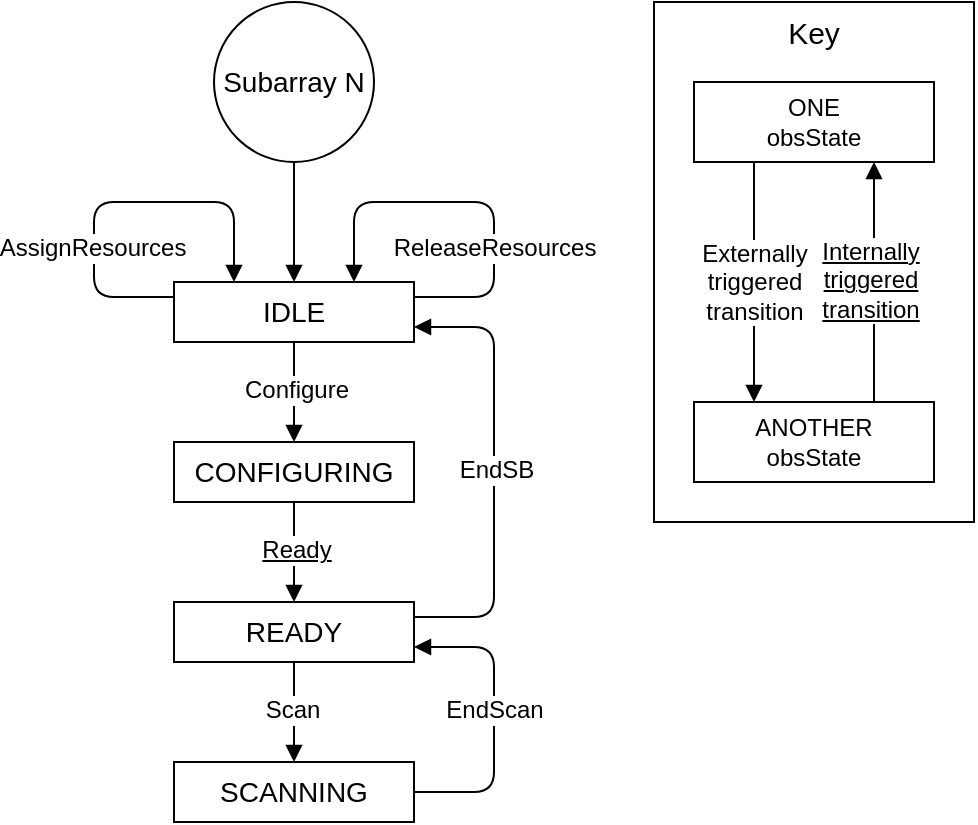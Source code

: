 <mxfile version="12.4.2" type="device" pages="1"><diagram id="MRZmtHxMSyksXKZUMyJi" name="Page-1"><mxGraphModel dx="1506" dy="816" grid="1" gridSize="10" guides="1" tooltips="1" connect="1" arrows="1" fold="1" page="0" pageScale="1" pageWidth="850" pageHeight="1100" math="0" shadow="0"><root><mxCell id="0"/><mxCell id="1" parent="0"/><mxCell id="SXykU2EW5vL6NDGBn0Vi-2" style="edgeStyle=orthogonalEdgeStyle;rounded=0;orthogonalLoop=1;jettySize=auto;html=1;exitX=0.5;exitY=1;exitDx=0;exitDy=0;entryX=0.5;entryY=0;entryDx=0;entryDy=0;endArrow=block;endFill=1;" parent="1" source="3lzWkSq8W15jNmmupDHY-1" target="SXykU2EW5vL6NDGBn0Vi-1" edge="1"><mxGeometry relative="1" as="geometry"/></mxCell><mxCell id="3lzWkSq8W15jNmmupDHY-1" value="&lt;div style=&quot;&quot;&gt;Subarray N&lt;/div&gt;" style="ellipse;whiteSpace=wrap;html=1;aspect=fixed;shadow=0;strokeColor=#000000;strokeWidth=1;fillColor=#ffffff;gradientColor=none;fontFamily=Helvetica;fontSize=14;align=center;" parent="1" vertex="1"><mxGeometry x="60" y="20" width="80" height="80" as="geometry"/></mxCell><mxCell id="SXykU2EW5vL6NDGBn0Vi-6" style="edgeStyle=orthogonalEdgeStyle;rounded=0;orthogonalLoop=1;jettySize=auto;html=1;exitX=0.5;exitY=1;exitDx=0;exitDy=0;entryX=0.5;entryY=0;entryDx=0;entryDy=0;endArrow=block;endFill=1;" parent="1" source="SXykU2EW5vL6NDGBn0Vi-1" target="SXykU2EW5vL6NDGBn0Vi-3" edge="1"><mxGeometry relative="1" as="geometry"/></mxCell><mxCell id="SXykU2EW5vL6NDGBn0Vi-15" value="Configure" style="text;html=1;align=center;verticalAlign=middle;resizable=0;points=[];;labelBackgroundColor=#ffffff;" parent="SXykU2EW5vL6NDGBn0Vi-6" vertex="1" connectable="0"><mxGeometry x="-0.04" y="1" relative="1" as="geometry"><mxPoint as="offset"/></mxGeometry></mxCell><mxCell id="SXykU2EW5vL6NDGBn0Vi-1" value="&lt;font style=&quot;font-size: 14px&quot;&gt;IDLE&lt;/font&gt;" style="rounded=0;whiteSpace=wrap;html=1;" parent="1" vertex="1"><mxGeometry x="40" y="160" width="120" height="30" as="geometry"/></mxCell><mxCell id="SXykU2EW5vL6NDGBn0Vi-7" style="edgeStyle=orthogonalEdgeStyle;rounded=0;orthogonalLoop=1;jettySize=auto;html=1;exitX=0.5;exitY=1;exitDx=0;exitDy=0;entryX=0.5;entryY=0;entryDx=0;entryDy=0;endArrow=block;endFill=1;" parent="1" source="SXykU2EW5vL6NDGBn0Vi-3" target="SXykU2EW5vL6NDGBn0Vi-4" edge="1"><mxGeometry relative="1" as="geometry"/></mxCell><mxCell id="SXykU2EW5vL6NDGBn0Vi-16" value="&lt;u&gt;Ready&lt;/u&gt;" style="text;html=1;align=center;verticalAlign=middle;resizable=0;points=[];;labelBackgroundColor=#ffffff;" parent="SXykU2EW5vL6NDGBn0Vi-7" vertex="1" connectable="0"><mxGeometry x="-0.2" y="1" relative="1" as="geometry"><mxPoint y="4" as="offset"/></mxGeometry></mxCell><mxCell id="SXykU2EW5vL6NDGBn0Vi-3" value="&lt;font style=&quot;font-size: 14px&quot;&gt;CONFIGURING&lt;/font&gt;" style="rounded=0;whiteSpace=wrap;html=1;" parent="1" vertex="1"><mxGeometry x="40" y="240" width="120" height="30" as="geometry"/></mxCell><mxCell id="SXykU2EW5vL6NDGBn0Vi-8" style="edgeStyle=orthogonalEdgeStyle;rounded=0;orthogonalLoop=1;jettySize=auto;html=1;exitX=0.5;exitY=1;exitDx=0;exitDy=0;entryX=0.5;entryY=0;entryDx=0;entryDy=0;endArrow=block;endFill=1;" parent="1" source="SXykU2EW5vL6NDGBn0Vi-4" target="SXykU2EW5vL6NDGBn0Vi-5" edge="1"><mxGeometry relative="1" as="geometry"/></mxCell><mxCell id="SXykU2EW5vL6NDGBn0Vi-17" value="Scan" style="text;html=1;align=center;verticalAlign=middle;resizable=0;points=[];;labelBackgroundColor=#ffffff;" parent="SXykU2EW5vL6NDGBn0Vi-8" vertex="1" connectable="0"><mxGeometry x="-0.16" y="-1" relative="1" as="geometry"><mxPoint y="3" as="offset"/></mxGeometry></mxCell><mxCell id="SXykU2EW5vL6NDGBn0Vi-10" style="edgeStyle=orthogonalEdgeStyle;rounded=1;orthogonalLoop=1;jettySize=auto;html=1;exitX=1;exitY=0.25;exitDx=0;exitDy=0;entryX=1;entryY=0.75;entryDx=0;entryDy=0;endArrow=block;endFill=1;" parent="1" source="SXykU2EW5vL6NDGBn0Vi-4" target="SXykU2EW5vL6NDGBn0Vi-1" edge="1"><mxGeometry relative="1" as="geometry"><Array as="points"><mxPoint x="200" y="328"/><mxPoint x="200" y="183"/></Array></mxGeometry></mxCell><mxCell id="SXykU2EW5vL6NDGBn0Vi-20" value="EndSB" style="text;html=1;align=center;verticalAlign=middle;resizable=0;points=[];;labelBackgroundColor=#ffffff;" parent="SXykU2EW5vL6NDGBn0Vi-10" vertex="1" connectable="0"><mxGeometry x="-0.004" y="-1" relative="1" as="geometry"><mxPoint y="-2" as="offset"/></mxGeometry></mxCell><mxCell id="SXykU2EW5vL6NDGBn0Vi-4" value="&lt;font style=&quot;font-size: 14px&quot;&gt;READY&lt;/font&gt;" style="rounded=0;whiteSpace=wrap;html=1;" parent="1" vertex="1"><mxGeometry x="40" y="320" width="120" height="30" as="geometry"/></mxCell><mxCell id="SXykU2EW5vL6NDGBn0Vi-9" style="edgeStyle=orthogonalEdgeStyle;rounded=1;orthogonalLoop=1;jettySize=auto;html=1;exitX=1;exitY=0.5;exitDx=0;exitDy=0;entryX=1;entryY=0.75;entryDx=0;entryDy=0;endArrow=block;endFill=1;" parent="1" source="SXykU2EW5vL6NDGBn0Vi-5" target="SXykU2EW5vL6NDGBn0Vi-4" edge="1"><mxGeometry relative="1" as="geometry"><Array as="points"><mxPoint x="200" y="415"/><mxPoint x="200" y="343"/></Array></mxGeometry></mxCell><mxCell id="SXykU2EW5vL6NDGBn0Vi-19" value="EndScan" style="text;html=1;align=center;verticalAlign=middle;resizable=0;points=[];;labelBackgroundColor=#ffffff;" parent="SXykU2EW5vL6NDGBn0Vi-9" vertex="1" connectable="0"><mxGeometry x="-0.013" relative="1" as="geometry"><mxPoint y="-6" as="offset"/></mxGeometry></mxCell><mxCell id="SXykU2EW5vL6NDGBn0Vi-5" value="&lt;font style=&quot;font-size: 14px&quot;&gt;SCANNING&lt;/font&gt;" style="rounded=0;whiteSpace=wrap;html=1;" parent="1" vertex="1"><mxGeometry x="40" y="400" width="120" height="30" as="geometry"/></mxCell><mxCell id="SXykU2EW5vL6NDGBn0Vi-11" style="edgeStyle=orthogonalEdgeStyle;rounded=1;orthogonalLoop=1;jettySize=auto;html=1;exitX=0.25;exitY=0;exitDx=0;exitDy=0;entryX=0;entryY=0.25;entryDx=0;entryDy=0;endArrow=none;endFill=0;startArrow=block;startFill=1;" parent="1" source="SXykU2EW5vL6NDGBn0Vi-1" target="SXykU2EW5vL6NDGBn0Vi-1" edge="1"><mxGeometry relative="1" as="geometry"><Array as="points"><mxPoint x="70" y="120"/><mxPoint y="120"/><mxPoint y="168"/></Array></mxGeometry></mxCell><mxCell id="SXykU2EW5vL6NDGBn0Vi-14" value="AssignResources" style="text;html=1;align=center;verticalAlign=middle;resizable=0;points=[];;labelBackgroundColor=#ffffff;" parent="SXykU2EW5vL6NDGBn0Vi-11" vertex="1" connectable="0"><mxGeometry x="0.343" y="-1" relative="1" as="geometry"><mxPoint as="offset"/></mxGeometry></mxCell><mxCell id="SXykU2EW5vL6NDGBn0Vi-12" style="edgeStyle=orthogonalEdgeStyle;rounded=1;orthogonalLoop=1;jettySize=auto;html=1;exitX=0.75;exitY=0;exitDx=0;exitDy=0;entryX=1;entryY=0.25;entryDx=0;entryDy=0;endArrow=none;endFill=0;startArrow=block;startFill=1;" parent="1" source="SXykU2EW5vL6NDGBn0Vi-1" target="SXykU2EW5vL6NDGBn0Vi-1" edge="1"><mxGeometry relative="1" as="geometry"><Array as="points"><mxPoint x="130" y="120"/><mxPoint x="200" y="120"/><mxPoint x="200" y="168"/></Array></mxGeometry></mxCell><mxCell id="SXykU2EW5vL6NDGBn0Vi-18" value="ReleaseResources" style="text;html=1;align=center;verticalAlign=middle;resizable=0;points=[];;labelBackgroundColor=#ffffff;" parent="SXykU2EW5vL6NDGBn0Vi-12" vertex="1" connectable="0"><mxGeometry x="0.343" relative="1" as="geometry"><mxPoint as="offset"/></mxGeometry></mxCell><mxCell id="-XiU27CyQ2NuNECoKJoz-3" value="" style="group" parent="1" vertex="1" connectable="0"><mxGeometry x="280" y="20" width="160" height="260" as="geometry"/></mxCell><mxCell id="SXykU2EW5vL6NDGBn0Vi-21" value="&lt;font style=&quot;font-size: 15px&quot;&gt;Key&lt;/font&gt;" style="rounded=0;whiteSpace=wrap;html=1;fillColor=#ffffff;align=center;verticalAlign=top;" parent="-XiU27CyQ2NuNECoKJoz-3" vertex="1"><mxGeometry width="160" height="260" as="geometry"/></mxCell><mxCell id="SXykU2EW5vL6NDGBn0Vi-22" value="ONE&lt;br&gt;obsState" style="rounded=0;whiteSpace=wrap;html=1;fillColor=#ffffff;align=center;" parent="-XiU27CyQ2NuNECoKJoz-3" vertex="1"><mxGeometry x="20" y="40" width="120" height="40" as="geometry"/></mxCell><mxCell id="SXykU2EW5vL6NDGBn0Vi-25" style="edgeStyle=orthogonalEdgeStyle;rounded=1;orthogonalLoop=1;jettySize=auto;html=1;exitX=0.75;exitY=0;exitDx=0;exitDy=0;entryX=0.75;entryY=1;entryDx=0;entryDy=0;endArrow=block;endFill=1;" parent="-XiU27CyQ2NuNECoKJoz-3" source="SXykU2EW5vL6NDGBn0Vi-23" target="SXykU2EW5vL6NDGBn0Vi-22" edge="1"><mxGeometry relative="1" as="geometry"/></mxCell><mxCell id="SXykU2EW5vL6NDGBn0Vi-26" value="&lt;u&gt;Internally&lt;br&gt;triggered&lt;br&gt;transition&lt;/u&gt;" style="text;html=1;align=center;verticalAlign=middle;resizable=0;points=[];;labelBackgroundColor=#ffffff;" parent="SXykU2EW5vL6NDGBn0Vi-25" vertex="1" connectable="0"><mxGeometry x="0.031" y="2" relative="1" as="geometry"><mxPoint y="1" as="offset"/></mxGeometry></mxCell><mxCell id="SXykU2EW5vL6NDGBn0Vi-23" value="ANOTHER&lt;br&gt;obsState" style="rounded=0;whiteSpace=wrap;html=1;fillColor=#ffffff;align=center;" parent="-XiU27CyQ2NuNECoKJoz-3" vertex="1"><mxGeometry x="20" y="200" width="120" height="40" as="geometry"/></mxCell><mxCell id="SXykU2EW5vL6NDGBn0Vi-24" value="&lt;font style=&quot;font-size: 12px&quot;&gt;Externally&lt;br&gt;triggered&lt;br&gt;transition&lt;/font&gt;" style="edgeStyle=orthogonalEdgeStyle;rounded=1;orthogonalLoop=1;jettySize=auto;html=1;entryX=0.25;entryY=0;entryDx=0;entryDy=0;exitX=0.25;exitY=1;exitDx=0;exitDy=0;endArrow=block;endFill=1;" parent="-XiU27CyQ2NuNECoKJoz-3" source="SXykU2EW5vL6NDGBn0Vi-22" target="SXykU2EW5vL6NDGBn0Vi-23" edge="1"><mxGeometry relative="1" as="geometry"><mxPoint x="50" y="80" as="sourcePoint"/><mxPoint x="50" y="200" as="targetPoint"/></mxGeometry></mxCell><mxCell id="SXykU2EW5vL6NDGBn0Vi-27" style="edgeStyle=orthogonalEdgeStyle;rounded=1;orthogonalLoop=1;jettySize=auto;html=1;exitX=0.5;exitY=1;exitDx=0;exitDy=0;" parent="-XiU27CyQ2NuNECoKJoz-3" source="SXykU2EW5vL6NDGBn0Vi-21" target="SXykU2EW5vL6NDGBn0Vi-21" edge="1"><mxGeometry relative="1" as="geometry"/></mxCell></root></mxGraphModel></diagram></mxfile>
